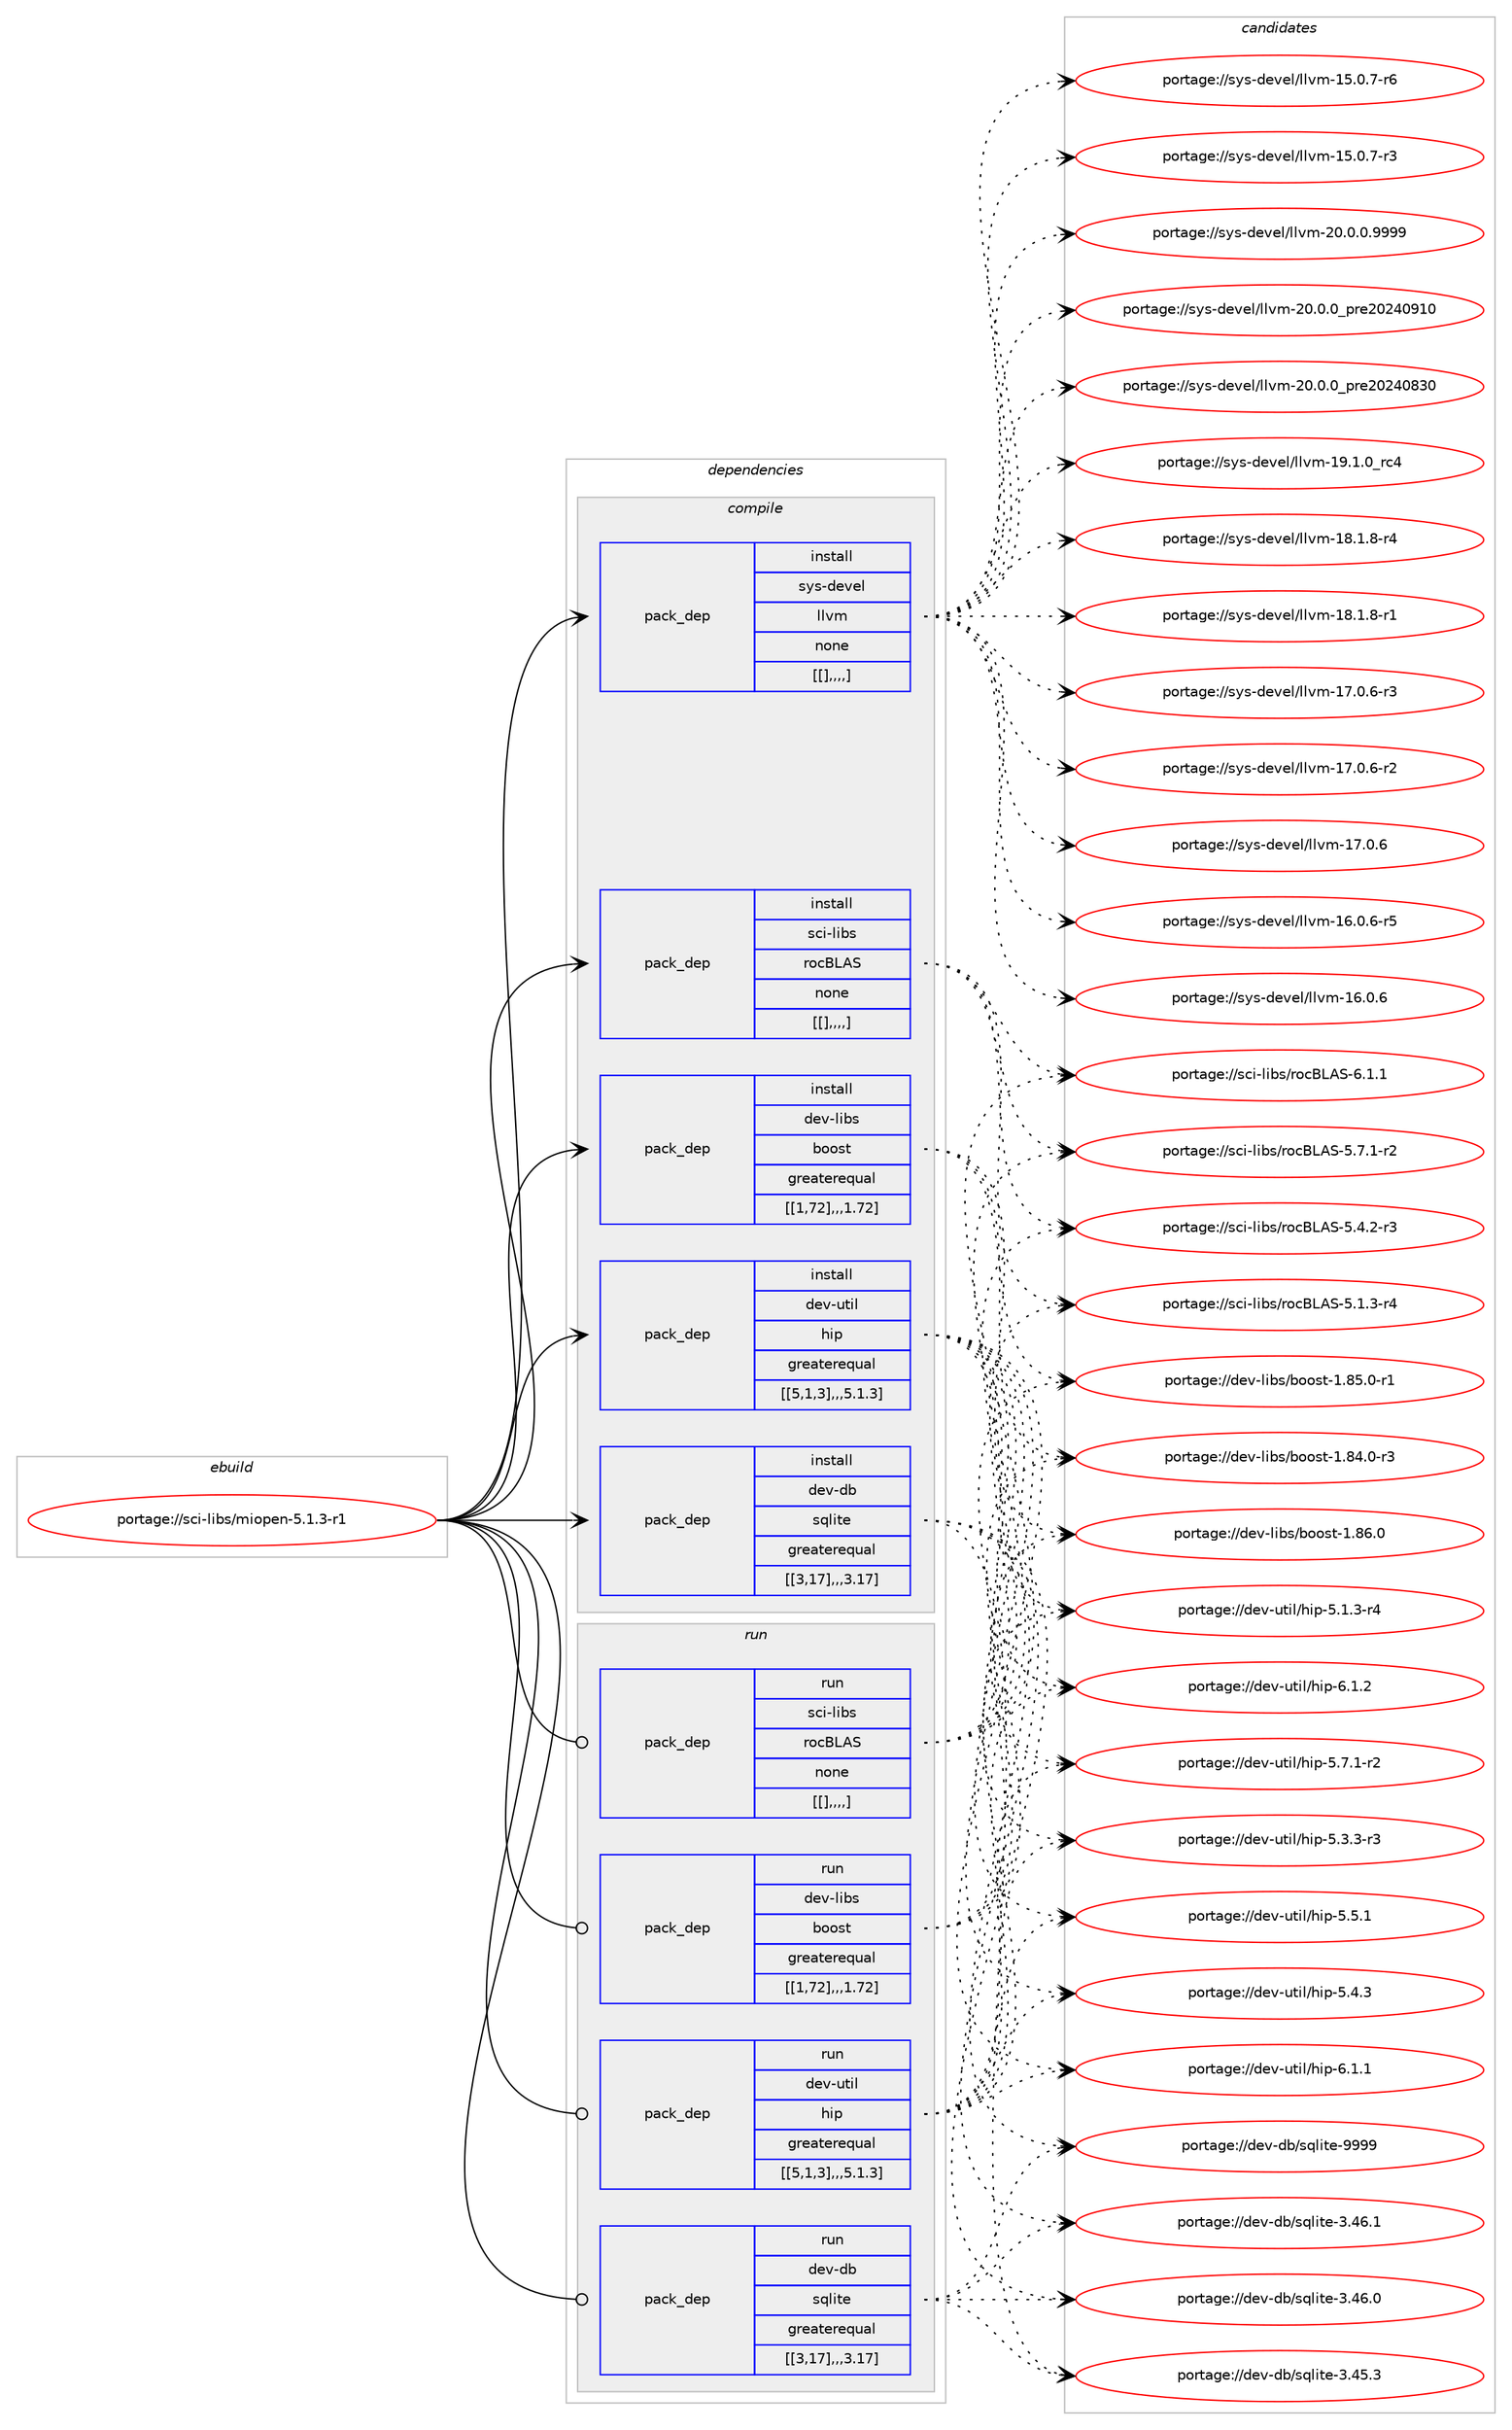 digraph prolog {

# *************
# Graph options
# *************

newrank=true;
concentrate=true;
compound=true;
graph [rankdir=LR,fontname=Helvetica,fontsize=10,ranksep=1.5];#, ranksep=2.5, nodesep=0.2];
edge  [arrowhead=vee];
node  [fontname=Helvetica,fontsize=10];

# **********
# The ebuild
# **********

subgraph cluster_leftcol {
color=gray;
label=<<i>ebuild</i>>;
id [label="portage://sci-libs/miopen-5.1.3-r1", color=red, width=4, href="../sci-libs/miopen-5.1.3-r1.svg"];
}

# ****************
# The dependencies
# ****************

subgraph cluster_midcol {
color=gray;
label=<<i>dependencies</i>>;
subgraph cluster_compile {
fillcolor="#eeeeee";
style=filled;
label=<<i>compile</i>>;
subgraph pack306087 {
dependency419943 [label=<<TABLE BORDER="0" CELLBORDER="1" CELLSPACING="0" CELLPADDING="4" WIDTH="220"><TR><TD ROWSPAN="6" CELLPADDING="30">pack_dep</TD></TR><TR><TD WIDTH="110">install</TD></TR><TR><TD>dev-db</TD></TR><TR><TD>sqlite</TD></TR><TR><TD>greaterequal</TD></TR><TR><TD>[[3,17],,,3.17]</TD></TR></TABLE>>, shape=none, color=blue];
}
id:e -> dependency419943:w [weight=20,style="solid",arrowhead="vee"];
subgraph pack306088 {
dependency419944 [label=<<TABLE BORDER="0" CELLBORDER="1" CELLSPACING="0" CELLPADDING="4" WIDTH="220"><TR><TD ROWSPAN="6" CELLPADDING="30">pack_dep</TD></TR><TR><TD WIDTH="110">install</TD></TR><TR><TD>dev-libs</TD></TR><TR><TD>boost</TD></TR><TR><TD>greaterequal</TD></TR><TR><TD>[[1,72],,,1.72]</TD></TR></TABLE>>, shape=none, color=blue];
}
id:e -> dependency419944:w [weight=20,style="solid",arrowhead="vee"];
subgraph pack306089 {
dependency419945 [label=<<TABLE BORDER="0" CELLBORDER="1" CELLSPACING="0" CELLPADDING="4" WIDTH="220"><TR><TD ROWSPAN="6" CELLPADDING="30">pack_dep</TD></TR><TR><TD WIDTH="110">install</TD></TR><TR><TD>dev-util</TD></TR><TR><TD>hip</TD></TR><TR><TD>greaterequal</TD></TR><TR><TD>[[5,1,3],,,5.1.3]</TD></TR></TABLE>>, shape=none, color=blue];
}
id:e -> dependency419945:w [weight=20,style="solid",arrowhead="vee"];
subgraph pack306090 {
dependency419946 [label=<<TABLE BORDER="0" CELLBORDER="1" CELLSPACING="0" CELLPADDING="4" WIDTH="220"><TR><TD ROWSPAN="6" CELLPADDING="30">pack_dep</TD></TR><TR><TD WIDTH="110">install</TD></TR><TR><TD>sci-libs</TD></TR><TR><TD>rocBLAS</TD></TR><TR><TD>none</TD></TR><TR><TD>[[],,,,]</TD></TR></TABLE>>, shape=none, color=blue];
}
id:e -> dependency419946:w [weight=20,style="solid",arrowhead="vee"];
subgraph pack306091 {
dependency419947 [label=<<TABLE BORDER="0" CELLBORDER="1" CELLSPACING="0" CELLPADDING="4" WIDTH="220"><TR><TD ROWSPAN="6" CELLPADDING="30">pack_dep</TD></TR><TR><TD WIDTH="110">install</TD></TR><TR><TD>sys-devel</TD></TR><TR><TD>llvm</TD></TR><TR><TD>none</TD></TR><TR><TD>[[],,,,]</TD></TR></TABLE>>, shape=none, color=blue];
}
id:e -> dependency419947:w [weight=20,style="solid",arrowhead="vee"];
}
subgraph cluster_compileandrun {
fillcolor="#eeeeee";
style=filled;
label=<<i>compile and run</i>>;
}
subgraph cluster_run {
fillcolor="#eeeeee";
style=filled;
label=<<i>run</i>>;
subgraph pack306092 {
dependency419948 [label=<<TABLE BORDER="0" CELLBORDER="1" CELLSPACING="0" CELLPADDING="4" WIDTH="220"><TR><TD ROWSPAN="6" CELLPADDING="30">pack_dep</TD></TR><TR><TD WIDTH="110">run</TD></TR><TR><TD>dev-db</TD></TR><TR><TD>sqlite</TD></TR><TR><TD>greaterequal</TD></TR><TR><TD>[[3,17],,,3.17]</TD></TR></TABLE>>, shape=none, color=blue];
}
id:e -> dependency419948:w [weight=20,style="solid",arrowhead="odot"];
subgraph pack306093 {
dependency419949 [label=<<TABLE BORDER="0" CELLBORDER="1" CELLSPACING="0" CELLPADDING="4" WIDTH="220"><TR><TD ROWSPAN="6" CELLPADDING="30">pack_dep</TD></TR><TR><TD WIDTH="110">run</TD></TR><TR><TD>dev-libs</TD></TR><TR><TD>boost</TD></TR><TR><TD>greaterequal</TD></TR><TR><TD>[[1,72],,,1.72]</TD></TR></TABLE>>, shape=none, color=blue];
}
id:e -> dependency419949:w [weight=20,style="solid",arrowhead="odot"];
subgraph pack306094 {
dependency419950 [label=<<TABLE BORDER="0" CELLBORDER="1" CELLSPACING="0" CELLPADDING="4" WIDTH="220"><TR><TD ROWSPAN="6" CELLPADDING="30">pack_dep</TD></TR><TR><TD WIDTH="110">run</TD></TR><TR><TD>dev-util</TD></TR><TR><TD>hip</TD></TR><TR><TD>greaterequal</TD></TR><TR><TD>[[5,1,3],,,5.1.3]</TD></TR></TABLE>>, shape=none, color=blue];
}
id:e -> dependency419950:w [weight=20,style="solid",arrowhead="odot"];
subgraph pack306095 {
dependency419951 [label=<<TABLE BORDER="0" CELLBORDER="1" CELLSPACING="0" CELLPADDING="4" WIDTH="220"><TR><TD ROWSPAN="6" CELLPADDING="30">pack_dep</TD></TR><TR><TD WIDTH="110">run</TD></TR><TR><TD>sci-libs</TD></TR><TR><TD>rocBLAS</TD></TR><TR><TD>none</TD></TR><TR><TD>[[],,,,]</TD></TR></TABLE>>, shape=none, color=blue];
}
id:e -> dependency419951:w [weight=20,style="solid",arrowhead="odot"];
}
}

# **************
# The candidates
# **************

subgraph cluster_choices {
rank=same;
color=gray;
label=<<i>candidates</i>>;

subgraph choice306087 {
color=black;
nodesep=1;
choice1001011184510098471151131081051161014557575757 [label="portage://dev-db/sqlite-9999", color=red, width=4,href="../dev-db/sqlite-9999.svg"];
choice10010111845100984711511310810511610145514652544649 [label="portage://dev-db/sqlite-3.46.1", color=red, width=4,href="../dev-db/sqlite-3.46.1.svg"];
choice10010111845100984711511310810511610145514652544648 [label="portage://dev-db/sqlite-3.46.0", color=red, width=4,href="../dev-db/sqlite-3.46.0.svg"];
choice10010111845100984711511310810511610145514652534651 [label="portage://dev-db/sqlite-3.45.3", color=red, width=4,href="../dev-db/sqlite-3.45.3.svg"];
dependency419943:e -> choice1001011184510098471151131081051161014557575757:w [style=dotted,weight="100"];
dependency419943:e -> choice10010111845100984711511310810511610145514652544649:w [style=dotted,weight="100"];
dependency419943:e -> choice10010111845100984711511310810511610145514652544648:w [style=dotted,weight="100"];
dependency419943:e -> choice10010111845100984711511310810511610145514652534651:w [style=dotted,weight="100"];
}
subgraph choice306088 {
color=black;
nodesep=1;
choice1001011184510810598115479811111111511645494656544648 [label="portage://dev-libs/boost-1.86.0", color=red, width=4,href="../dev-libs/boost-1.86.0.svg"];
choice10010111845108105981154798111111115116454946565346484511449 [label="portage://dev-libs/boost-1.85.0-r1", color=red, width=4,href="../dev-libs/boost-1.85.0-r1.svg"];
choice10010111845108105981154798111111115116454946565246484511451 [label="portage://dev-libs/boost-1.84.0-r3", color=red, width=4,href="../dev-libs/boost-1.84.0-r3.svg"];
dependency419944:e -> choice1001011184510810598115479811111111511645494656544648:w [style=dotted,weight="100"];
dependency419944:e -> choice10010111845108105981154798111111115116454946565346484511449:w [style=dotted,weight="100"];
dependency419944:e -> choice10010111845108105981154798111111115116454946565246484511451:w [style=dotted,weight="100"];
}
subgraph choice306089 {
color=black;
nodesep=1;
choice1001011184511711610510847104105112455446494650 [label="portage://dev-util/hip-6.1.2", color=red, width=4,href="../dev-util/hip-6.1.2.svg"];
choice1001011184511711610510847104105112455446494649 [label="portage://dev-util/hip-6.1.1", color=red, width=4,href="../dev-util/hip-6.1.1.svg"];
choice10010111845117116105108471041051124553465546494511450 [label="portage://dev-util/hip-5.7.1-r2", color=red, width=4,href="../dev-util/hip-5.7.1-r2.svg"];
choice1001011184511711610510847104105112455346534649 [label="portage://dev-util/hip-5.5.1", color=red, width=4,href="../dev-util/hip-5.5.1.svg"];
choice1001011184511711610510847104105112455346524651 [label="portage://dev-util/hip-5.4.3", color=red, width=4,href="../dev-util/hip-5.4.3.svg"];
choice10010111845117116105108471041051124553465146514511451 [label="portage://dev-util/hip-5.3.3-r3", color=red, width=4,href="../dev-util/hip-5.3.3-r3.svg"];
choice10010111845117116105108471041051124553464946514511452 [label="portage://dev-util/hip-5.1.3-r4", color=red, width=4,href="../dev-util/hip-5.1.3-r4.svg"];
dependency419945:e -> choice1001011184511711610510847104105112455446494650:w [style=dotted,weight="100"];
dependency419945:e -> choice1001011184511711610510847104105112455446494649:w [style=dotted,weight="100"];
dependency419945:e -> choice10010111845117116105108471041051124553465546494511450:w [style=dotted,weight="100"];
dependency419945:e -> choice1001011184511711610510847104105112455346534649:w [style=dotted,weight="100"];
dependency419945:e -> choice1001011184511711610510847104105112455346524651:w [style=dotted,weight="100"];
dependency419945:e -> choice10010111845117116105108471041051124553465146514511451:w [style=dotted,weight="100"];
dependency419945:e -> choice10010111845117116105108471041051124553464946514511452:w [style=dotted,weight="100"];
}
subgraph choice306090 {
color=black;
nodesep=1;
choice115991054510810598115471141119966766583455446494649 [label="portage://sci-libs/rocBLAS-6.1.1", color=red, width=4,href="../sci-libs/rocBLAS-6.1.1.svg"];
choice1159910545108105981154711411199667665834553465546494511450 [label="portage://sci-libs/rocBLAS-5.7.1-r2", color=red, width=4,href="../sci-libs/rocBLAS-5.7.1-r2.svg"];
choice1159910545108105981154711411199667665834553465246504511451 [label="portage://sci-libs/rocBLAS-5.4.2-r3", color=red, width=4,href="../sci-libs/rocBLAS-5.4.2-r3.svg"];
choice1159910545108105981154711411199667665834553464946514511452 [label="portage://sci-libs/rocBLAS-5.1.3-r4", color=red, width=4,href="../sci-libs/rocBLAS-5.1.3-r4.svg"];
dependency419946:e -> choice115991054510810598115471141119966766583455446494649:w [style=dotted,weight="100"];
dependency419946:e -> choice1159910545108105981154711411199667665834553465546494511450:w [style=dotted,weight="100"];
dependency419946:e -> choice1159910545108105981154711411199667665834553465246504511451:w [style=dotted,weight="100"];
dependency419946:e -> choice1159910545108105981154711411199667665834553464946514511452:w [style=dotted,weight="100"];
}
subgraph choice306091 {
color=black;
nodesep=1;
choice1151211154510010111810110847108108118109455048464846484657575757 [label="portage://sys-devel/llvm-20.0.0.9999", color=red, width=4,href="../sys-devel/llvm-20.0.0.9999.svg"];
choice115121115451001011181011084710810811810945504846484648951121141015048505248574948 [label="portage://sys-devel/llvm-20.0.0_pre20240910", color=red, width=4,href="../sys-devel/llvm-20.0.0_pre20240910.svg"];
choice115121115451001011181011084710810811810945504846484648951121141015048505248565148 [label="portage://sys-devel/llvm-20.0.0_pre20240830", color=red, width=4,href="../sys-devel/llvm-20.0.0_pre20240830.svg"];
choice115121115451001011181011084710810811810945495746494648951149952 [label="portage://sys-devel/llvm-19.1.0_rc4", color=red, width=4,href="../sys-devel/llvm-19.1.0_rc4.svg"];
choice1151211154510010111810110847108108118109454956464946564511452 [label="portage://sys-devel/llvm-18.1.8-r4", color=red, width=4,href="../sys-devel/llvm-18.1.8-r4.svg"];
choice1151211154510010111810110847108108118109454956464946564511449 [label="portage://sys-devel/llvm-18.1.8-r1", color=red, width=4,href="../sys-devel/llvm-18.1.8-r1.svg"];
choice1151211154510010111810110847108108118109454955464846544511451 [label="portage://sys-devel/llvm-17.0.6-r3", color=red, width=4,href="../sys-devel/llvm-17.0.6-r3.svg"];
choice1151211154510010111810110847108108118109454955464846544511450 [label="portage://sys-devel/llvm-17.0.6-r2", color=red, width=4,href="../sys-devel/llvm-17.0.6-r2.svg"];
choice115121115451001011181011084710810811810945495546484654 [label="portage://sys-devel/llvm-17.0.6", color=red, width=4,href="../sys-devel/llvm-17.0.6.svg"];
choice1151211154510010111810110847108108118109454954464846544511453 [label="portage://sys-devel/llvm-16.0.6-r5", color=red, width=4,href="../sys-devel/llvm-16.0.6-r5.svg"];
choice115121115451001011181011084710810811810945495446484654 [label="portage://sys-devel/llvm-16.0.6", color=red, width=4,href="../sys-devel/llvm-16.0.6.svg"];
choice1151211154510010111810110847108108118109454953464846554511454 [label="portage://sys-devel/llvm-15.0.7-r6", color=red, width=4,href="../sys-devel/llvm-15.0.7-r6.svg"];
choice1151211154510010111810110847108108118109454953464846554511451 [label="portage://sys-devel/llvm-15.0.7-r3", color=red, width=4,href="../sys-devel/llvm-15.0.7-r3.svg"];
dependency419947:e -> choice1151211154510010111810110847108108118109455048464846484657575757:w [style=dotted,weight="100"];
dependency419947:e -> choice115121115451001011181011084710810811810945504846484648951121141015048505248574948:w [style=dotted,weight="100"];
dependency419947:e -> choice115121115451001011181011084710810811810945504846484648951121141015048505248565148:w [style=dotted,weight="100"];
dependency419947:e -> choice115121115451001011181011084710810811810945495746494648951149952:w [style=dotted,weight="100"];
dependency419947:e -> choice1151211154510010111810110847108108118109454956464946564511452:w [style=dotted,weight="100"];
dependency419947:e -> choice1151211154510010111810110847108108118109454956464946564511449:w [style=dotted,weight="100"];
dependency419947:e -> choice1151211154510010111810110847108108118109454955464846544511451:w [style=dotted,weight="100"];
dependency419947:e -> choice1151211154510010111810110847108108118109454955464846544511450:w [style=dotted,weight="100"];
dependency419947:e -> choice115121115451001011181011084710810811810945495546484654:w [style=dotted,weight="100"];
dependency419947:e -> choice1151211154510010111810110847108108118109454954464846544511453:w [style=dotted,weight="100"];
dependency419947:e -> choice115121115451001011181011084710810811810945495446484654:w [style=dotted,weight="100"];
dependency419947:e -> choice1151211154510010111810110847108108118109454953464846554511454:w [style=dotted,weight="100"];
dependency419947:e -> choice1151211154510010111810110847108108118109454953464846554511451:w [style=dotted,weight="100"];
}
subgraph choice306092 {
color=black;
nodesep=1;
choice1001011184510098471151131081051161014557575757 [label="portage://dev-db/sqlite-9999", color=red, width=4,href="../dev-db/sqlite-9999.svg"];
choice10010111845100984711511310810511610145514652544649 [label="portage://dev-db/sqlite-3.46.1", color=red, width=4,href="../dev-db/sqlite-3.46.1.svg"];
choice10010111845100984711511310810511610145514652544648 [label="portage://dev-db/sqlite-3.46.0", color=red, width=4,href="../dev-db/sqlite-3.46.0.svg"];
choice10010111845100984711511310810511610145514652534651 [label="portage://dev-db/sqlite-3.45.3", color=red, width=4,href="../dev-db/sqlite-3.45.3.svg"];
dependency419948:e -> choice1001011184510098471151131081051161014557575757:w [style=dotted,weight="100"];
dependency419948:e -> choice10010111845100984711511310810511610145514652544649:w [style=dotted,weight="100"];
dependency419948:e -> choice10010111845100984711511310810511610145514652544648:w [style=dotted,weight="100"];
dependency419948:e -> choice10010111845100984711511310810511610145514652534651:w [style=dotted,weight="100"];
}
subgraph choice306093 {
color=black;
nodesep=1;
choice1001011184510810598115479811111111511645494656544648 [label="portage://dev-libs/boost-1.86.0", color=red, width=4,href="../dev-libs/boost-1.86.0.svg"];
choice10010111845108105981154798111111115116454946565346484511449 [label="portage://dev-libs/boost-1.85.0-r1", color=red, width=4,href="../dev-libs/boost-1.85.0-r1.svg"];
choice10010111845108105981154798111111115116454946565246484511451 [label="portage://dev-libs/boost-1.84.0-r3", color=red, width=4,href="../dev-libs/boost-1.84.0-r3.svg"];
dependency419949:e -> choice1001011184510810598115479811111111511645494656544648:w [style=dotted,weight="100"];
dependency419949:e -> choice10010111845108105981154798111111115116454946565346484511449:w [style=dotted,weight="100"];
dependency419949:e -> choice10010111845108105981154798111111115116454946565246484511451:w [style=dotted,weight="100"];
}
subgraph choice306094 {
color=black;
nodesep=1;
choice1001011184511711610510847104105112455446494650 [label="portage://dev-util/hip-6.1.2", color=red, width=4,href="../dev-util/hip-6.1.2.svg"];
choice1001011184511711610510847104105112455446494649 [label="portage://dev-util/hip-6.1.1", color=red, width=4,href="../dev-util/hip-6.1.1.svg"];
choice10010111845117116105108471041051124553465546494511450 [label="portage://dev-util/hip-5.7.1-r2", color=red, width=4,href="../dev-util/hip-5.7.1-r2.svg"];
choice1001011184511711610510847104105112455346534649 [label="portage://dev-util/hip-5.5.1", color=red, width=4,href="../dev-util/hip-5.5.1.svg"];
choice1001011184511711610510847104105112455346524651 [label="portage://dev-util/hip-5.4.3", color=red, width=4,href="../dev-util/hip-5.4.3.svg"];
choice10010111845117116105108471041051124553465146514511451 [label="portage://dev-util/hip-5.3.3-r3", color=red, width=4,href="../dev-util/hip-5.3.3-r3.svg"];
choice10010111845117116105108471041051124553464946514511452 [label="portage://dev-util/hip-5.1.3-r4", color=red, width=4,href="../dev-util/hip-5.1.3-r4.svg"];
dependency419950:e -> choice1001011184511711610510847104105112455446494650:w [style=dotted,weight="100"];
dependency419950:e -> choice1001011184511711610510847104105112455446494649:w [style=dotted,weight="100"];
dependency419950:e -> choice10010111845117116105108471041051124553465546494511450:w [style=dotted,weight="100"];
dependency419950:e -> choice1001011184511711610510847104105112455346534649:w [style=dotted,weight="100"];
dependency419950:e -> choice1001011184511711610510847104105112455346524651:w [style=dotted,weight="100"];
dependency419950:e -> choice10010111845117116105108471041051124553465146514511451:w [style=dotted,weight="100"];
dependency419950:e -> choice10010111845117116105108471041051124553464946514511452:w [style=dotted,weight="100"];
}
subgraph choice306095 {
color=black;
nodesep=1;
choice115991054510810598115471141119966766583455446494649 [label="portage://sci-libs/rocBLAS-6.1.1", color=red, width=4,href="../sci-libs/rocBLAS-6.1.1.svg"];
choice1159910545108105981154711411199667665834553465546494511450 [label="portage://sci-libs/rocBLAS-5.7.1-r2", color=red, width=4,href="../sci-libs/rocBLAS-5.7.1-r2.svg"];
choice1159910545108105981154711411199667665834553465246504511451 [label="portage://sci-libs/rocBLAS-5.4.2-r3", color=red, width=4,href="../sci-libs/rocBLAS-5.4.2-r3.svg"];
choice1159910545108105981154711411199667665834553464946514511452 [label="portage://sci-libs/rocBLAS-5.1.3-r4", color=red, width=4,href="../sci-libs/rocBLAS-5.1.3-r4.svg"];
dependency419951:e -> choice115991054510810598115471141119966766583455446494649:w [style=dotted,weight="100"];
dependency419951:e -> choice1159910545108105981154711411199667665834553465546494511450:w [style=dotted,weight="100"];
dependency419951:e -> choice1159910545108105981154711411199667665834553465246504511451:w [style=dotted,weight="100"];
dependency419951:e -> choice1159910545108105981154711411199667665834553464946514511452:w [style=dotted,weight="100"];
}
}

}

